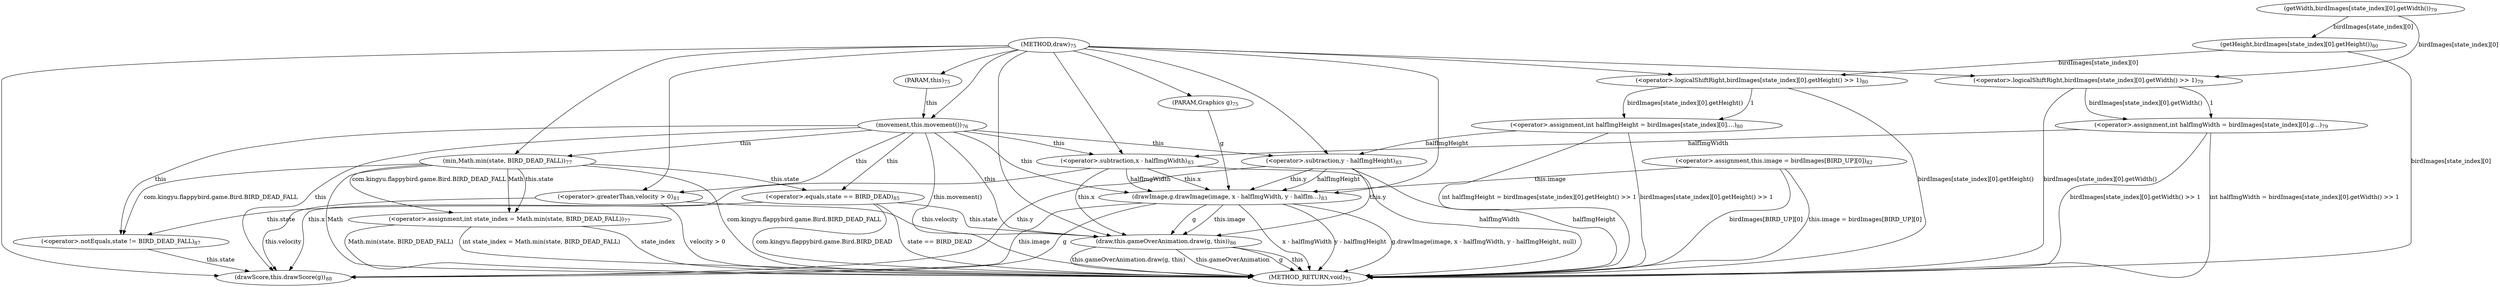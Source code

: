 digraph "draw" {  
"312" [label = <(METHOD,draw)<SUB>75</SUB>> ]
"414" [label = <(METHOD_RETURN,void)<SUB>75</SUB>> ]
"4" [label = <(PARAM,this)<SUB>75</SUB>> ]
"313" [label = <(PARAM,Graphics g)<SUB>75</SUB>> ]
"315" [label = <(movement,this.movement())<SUB>76</SUB>> ]
"317" [label = <(&lt;operator&gt;.assignment,int state_index = Math.min(state, BIRD_DEAD_FALL))<SUB>77</SUB>> ]
"328" [label = <(&lt;operator&gt;.assignment,int halfImgWidth = birdImages[state_index][0].g...)<SUB>79</SUB>> ]
"341" [label = <(&lt;operator&gt;.assignment,int halfImgHeight = birdImages[state_index][0]....)<SUB>80</SUB>> ]
"372" [label = <(drawImage,g.drawImage(image, x - halfImgWidth, y - halfIm...)<SUB>83</SUB>> ]
"315" [label = <(movement,this.movement())<SUB>76</SUB>> ]
"317" [label = <(&lt;operator&gt;.assignment,int state_index = Math.min(state, BIRD_DEAD_FALL))<SUB>77</SUB>> ]
"317" [label = <(&lt;operator&gt;.assignment,int state_index = Math.min(state, BIRD_DEAD_FALL))<SUB>77</SUB>> ]
"328" [label = <(&lt;operator&gt;.assignment,int halfImgWidth = birdImages[state_index][0].g...)<SUB>79</SUB>> ]
"328" [label = <(&lt;operator&gt;.assignment,int halfImgWidth = birdImages[state_index][0].g...)<SUB>79</SUB>> ]
"341" [label = <(&lt;operator&gt;.assignment,int halfImgHeight = birdImages[state_index][0]....)<SUB>80</SUB>> ]
"341" [label = <(&lt;operator&gt;.assignment,int halfImgHeight = birdImages[state_index][0]....)<SUB>80</SUB>> ]
"354" [label = <(&lt;operator&gt;.greaterThan,velocity &gt; 0)<SUB>81</SUB>> ]
"359" [label = <(&lt;operator&gt;.assignment,this.image = birdImages[BIRD_UP][0])<SUB>82</SUB>> ]
"372" [label = <(drawImage,g.drawImage(image, x - halfImgWidth, y - halfIm...)<SUB>83</SUB>> ]
"372" [label = <(drawImage,g.drawImage(image, x - halfImgWidth, y - halfIm...)<SUB>83</SUB>> ]
"372" [label = <(drawImage,g.drawImage(image, x - halfImgWidth, y - halfIm...)<SUB>83</SUB>> ]
"372" [label = <(drawImage,g.drawImage(image, x - halfImgWidth, y - halfIm...)<SUB>83</SUB>> ]
"372" [label = <(drawImage,g.drawImage(image, x - halfImgWidth, y - halfIm...)<SUB>83</SUB>> ]
"389" [label = <(&lt;operator&gt;.equals,state == BIRD_DEAD)<SUB>85</SUB>> ]
"396" [label = <(draw,this.gameOverAnimation.draw(g, this))<SUB>86</SUB>> ]
"319" [label = <(min,Math.min(state, BIRD_DEAD_FALL))<SUB>77</SUB>> ]
"319" [label = <(min,Math.min(state, BIRD_DEAD_FALL))<SUB>77</SUB>> ]
"319" [label = <(min,Math.min(state, BIRD_DEAD_FALL))<SUB>77</SUB>> ]
"330" [label = <(&lt;operator&gt;.logicalShiftRight,birdImages[state_index][0].getWidth() &gt;&gt; 1)<SUB>79</SUB>> ]
"330" [label = <(&lt;operator&gt;.logicalShiftRight,birdImages[state_index][0].getWidth() &gt;&gt; 1)<SUB>79</SUB>> ]
"343" [label = <(&lt;operator&gt;.logicalShiftRight,birdImages[state_index][0].getHeight() &gt;&gt; 1)<SUB>80</SUB>> ]
"343" [label = <(&lt;operator&gt;.logicalShiftRight,birdImages[state_index][0].getHeight() &gt;&gt; 1)<SUB>80</SUB>> ]
"354" [label = <(&lt;operator&gt;.greaterThan,velocity &gt; 0)<SUB>81</SUB>> ]
"354" [label = <(&lt;operator&gt;.greaterThan,velocity &gt; 0)<SUB>81</SUB>> ]
"359" [label = <(&lt;operator&gt;.assignment,this.image = birdImages[BIRD_UP][0])<SUB>82</SUB>> ]
"359" [label = <(&lt;operator&gt;.assignment,this.image = birdImages[BIRD_UP][0])<SUB>82</SUB>> ]
"377" [label = <(&lt;operator&gt;.subtraction,x - halfImgWidth)<SUB>83</SUB>> ]
"377" [label = <(&lt;operator&gt;.subtraction,x - halfImgWidth)<SUB>83</SUB>> ]
"382" [label = <(&lt;operator&gt;.subtraction,y - halfImgHeight)<SUB>83</SUB>> ]
"382" [label = <(&lt;operator&gt;.subtraction,y - halfImgHeight)<SUB>83</SUB>> ]
"389" [label = <(&lt;operator&gt;.equals,state == BIRD_DEAD)<SUB>85</SUB>> ]
"389" [label = <(&lt;operator&gt;.equals,state == BIRD_DEAD)<SUB>85</SUB>> ]
"396" [label = <(draw,this.gameOverAnimation.draw(g, this))<SUB>86</SUB>> ]
"396" [label = <(draw,this.gameOverAnimation.draw(g, this))<SUB>86</SUB>> ]
"396" [label = <(draw,this.gameOverAnimation.draw(g, this))<SUB>86</SUB>> ]
"331" [label = <(getWidth,birdImages[state_index][0].getWidth())<SUB>79</SUB>> ]
"344" [label = <(getHeight,birdImages[state_index][0].getHeight())<SUB>80</SUB>> ]
"403" [label = <(&lt;operator&gt;.notEquals,state != BIRD_DEAD_FALL)<SUB>87</SUB>> ]
"410" [label = <(drawScore,this.drawScore(g))<SUB>88</SUB>> ]
"403" [label = <(&lt;operator&gt;.notEquals,state != BIRD_DEAD_FALL)<SUB>87</SUB>> ]
"403" [label = <(&lt;operator&gt;.notEquals,state != BIRD_DEAD_FALL)<SUB>87</SUB>> ]
"410" [label = <(drawScore,this.drawScore(g))<SUB>88</SUB>> ]
"410" [label = <(drawScore,this.drawScore(g))<SUB>88</SUB>> ]
  "315" -> "414"  [ label = "this.movement()"] 
  "317" -> "414"  [ label = "state_index"] 
  "319" -> "414"  [ label = "com.kingyu.flappybird.game.Bird.BIRD_DEAD_FALL"] 
  "317" -> "414"  [ label = "Math.min(state, BIRD_DEAD_FALL)"] 
  "317" -> "414"  [ label = "int state_index = Math.min(state, BIRD_DEAD_FALL)"] 
  "330" -> "414"  [ label = "birdImages[state_index][0].getWidth()"] 
  "328" -> "414"  [ label = "birdImages[state_index][0].getWidth() &gt;&gt; 1"] 
  "328" -> "414"  [ label = "int halfImgWidth = birdImages[state_index][0].getWidth() &gt;&gt; 1"] 
  "344" -> "414"  [ label = "birdImages[state_index][0]"] 
  "343" -> "414"  [ label = "birdImages[state_index][0].getHeight()"] 
  "341" -> "414"  [ label = "birdImages[state_index][0].getHeight() &gt;&gt; 1"] 
  "341" -> "414"  [ label = "int halfImgHeight = birdImages[state_index][0].getHeight() &gt;&gt; 1"] 
  "354" -> "414"  [ label = "velocity &gt; 0"] 
  "359" -> "414"  [ label = "birdImages[BIRD_UP][0]"] 
  "359" -> "414"  [ label = "this.image = birdImages[BIRD_UP][0]"] 
  "377" -> "414"  [ label = "halfImgWidth"] 
  "372" -> "414"  [ label = "x - halfImgWidth"] 
  "382" -> "414"  [ label = "halfImgHeight"] 
  "372" -> "414"  [ label = "y - halfImgHeight"] 
  "372" -> "414"  [ label = "g.drawImage(image, x - halfImgWidth, y - halfImgHeight, null)"] 
  "389" -> "414"  [ label = "com.kingyu.flappybird.game.Bird.BIRD_DEAD"] 
  "389" -> "414"  [ label = "state == BIRD_DEAD"] 
  "396" -> "414"  [ label = "this.gameOverAnimation"] 
  "396" -> "414"  [ label = "g"] 
  "396" -> "414"  [ label = "this"] 
  "396" -> "414"  [ label = "this.gameOverAnimation.draw(g, this)"] 
  "319" -> "414"  [ label = "Math"] 
  "312" -> "4" 
  "312" -> "313" 
  "319" -> "317"  [ label = "Math"] 
  "319" -> "317"  [ label = "this.state"] 
  "319" -> "317"  [ label = "com.kingyu.flappybird.game.Bird.BIRD_DEAD_FALL"] 
  "330" -> "328"  [ label = "birdImages[state_index][0].getWidth()"] 
  "330" -> "328"  [ label = "1"] 
  "343" -> "341"  [ label = "birdImages[state_index][0].getHeight()"] 
  "343" -> "341"  [ label = "1"] 
  "4" -> "315"  [ label = "this"] 
  "312" -> "315" 
  "313" -> "372"  [ label = "g"] 
  "312" -> "372" 
  "315" -> "372"  [ label = "this"] 
  "359" -> "372"  [ label = "this.image"] 
  "377" -> "372"  [ label = "this.x"] 
  "377" -> "372"  [ label = "halfImgWidth"] 
  "382" -> "372"  [ label = "this.y"] 
  "382" -> "372"  [ label = "halfImgHeight"] 
  "312" -> "319" 
  "315" -> "319"  [ label = "this"] 
  "331" -> "330"  [ label = "birdImages[state_index][0]"] 
  "312" -> "330" 
  "344" -> "343"  [ label = "birdImages[state_index][0]"] 
  "312" -> "343" 
  "315" -> "354"  [ label = "this"] 
  "312" -> "354" 
  "315" -> "377"  [ label = "this"] 
  "328" -> "377"  [ label = "halfImgWidth"] 
  "312" -> "377" 
  "315" -> "382"  [ label = "this"] 
  "341" -> "382"  [ label = "halfImgHeight"] 
  "312" -> "382" 
  "315" -> "389"  [ label = "this"] 
  "319" -> "389"  [ label = "this.state"] 
  "315" -> "396"  [ label = "this"] 
  "372" -> "396"  [ label = "g"] 
  "312" -> "396" 
  "354" -> "396"  [ label = "this.velocity"] 
  "372" -> "396"  [ label = "this.image"] 
  "377" -> "396"  [ label = "this.x"] 
  "382" -> "396"  [ label = "this.y"] 
  "389" -> "396"  [ label = "this.state"] 
  "331" -> "344"  [ label = "birdImages[state_index][0]"] 
  "315" -> "403"  [ label = "this"] 
  "389" -> "403"  [ label = "this.state"] 
  "319" -> "403"  [ label = "com.kingyu.flappybird.game.Bird.BIRD_DEAD_FALL"] 
  "315" -> "410"  [ label = "this"] 
  "354" -> "410"  [ label = "this.velocity"] 
  "372" -> "410"  [ label = "this.image"] 
  "377" -> "410"  [ label = "this.x"] 
  "382" -> "410"  [ label = "this.y"] 
  "403" -> "410"  [ label = "this.state"] 
  "312" -> "410" 
  "372" -> "410"  [ label = "g"] 
}
